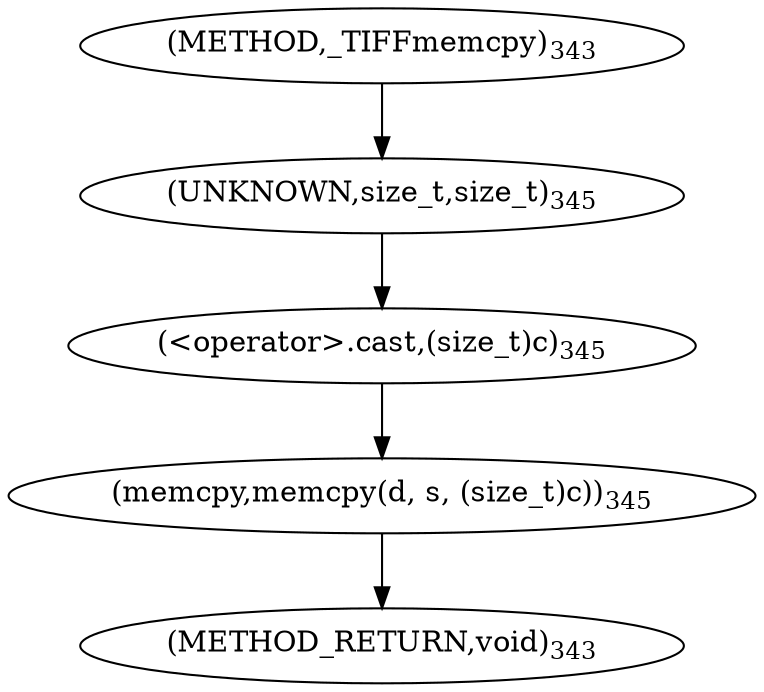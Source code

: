 digraph "_TIFFmemcpy" {  
"34186" [label = <(memcpy,memcpy(d, s, (size_t)c))<SUB>345</SUB>> ]
"34189" [label = <(&lt;operator&gt;.cast,(size_t)c)<SUB>345</SUB>> ]
"34190" [label = <(UNKNOWN,size_t,size_t)<SUB>345</SUB>> ]
"34181" [label = <(METHOD,_TIFFmemcpy)<SUB>343</SUB>> ]
"34192" [label = <(METHOD_RETURN,void)<SUB>343</SUB>> ]
  "34186" -> "34192" 
  "34189" -> "34186" 
  "34190" -> "34189" 
  "34181" -> "34190" 
}
